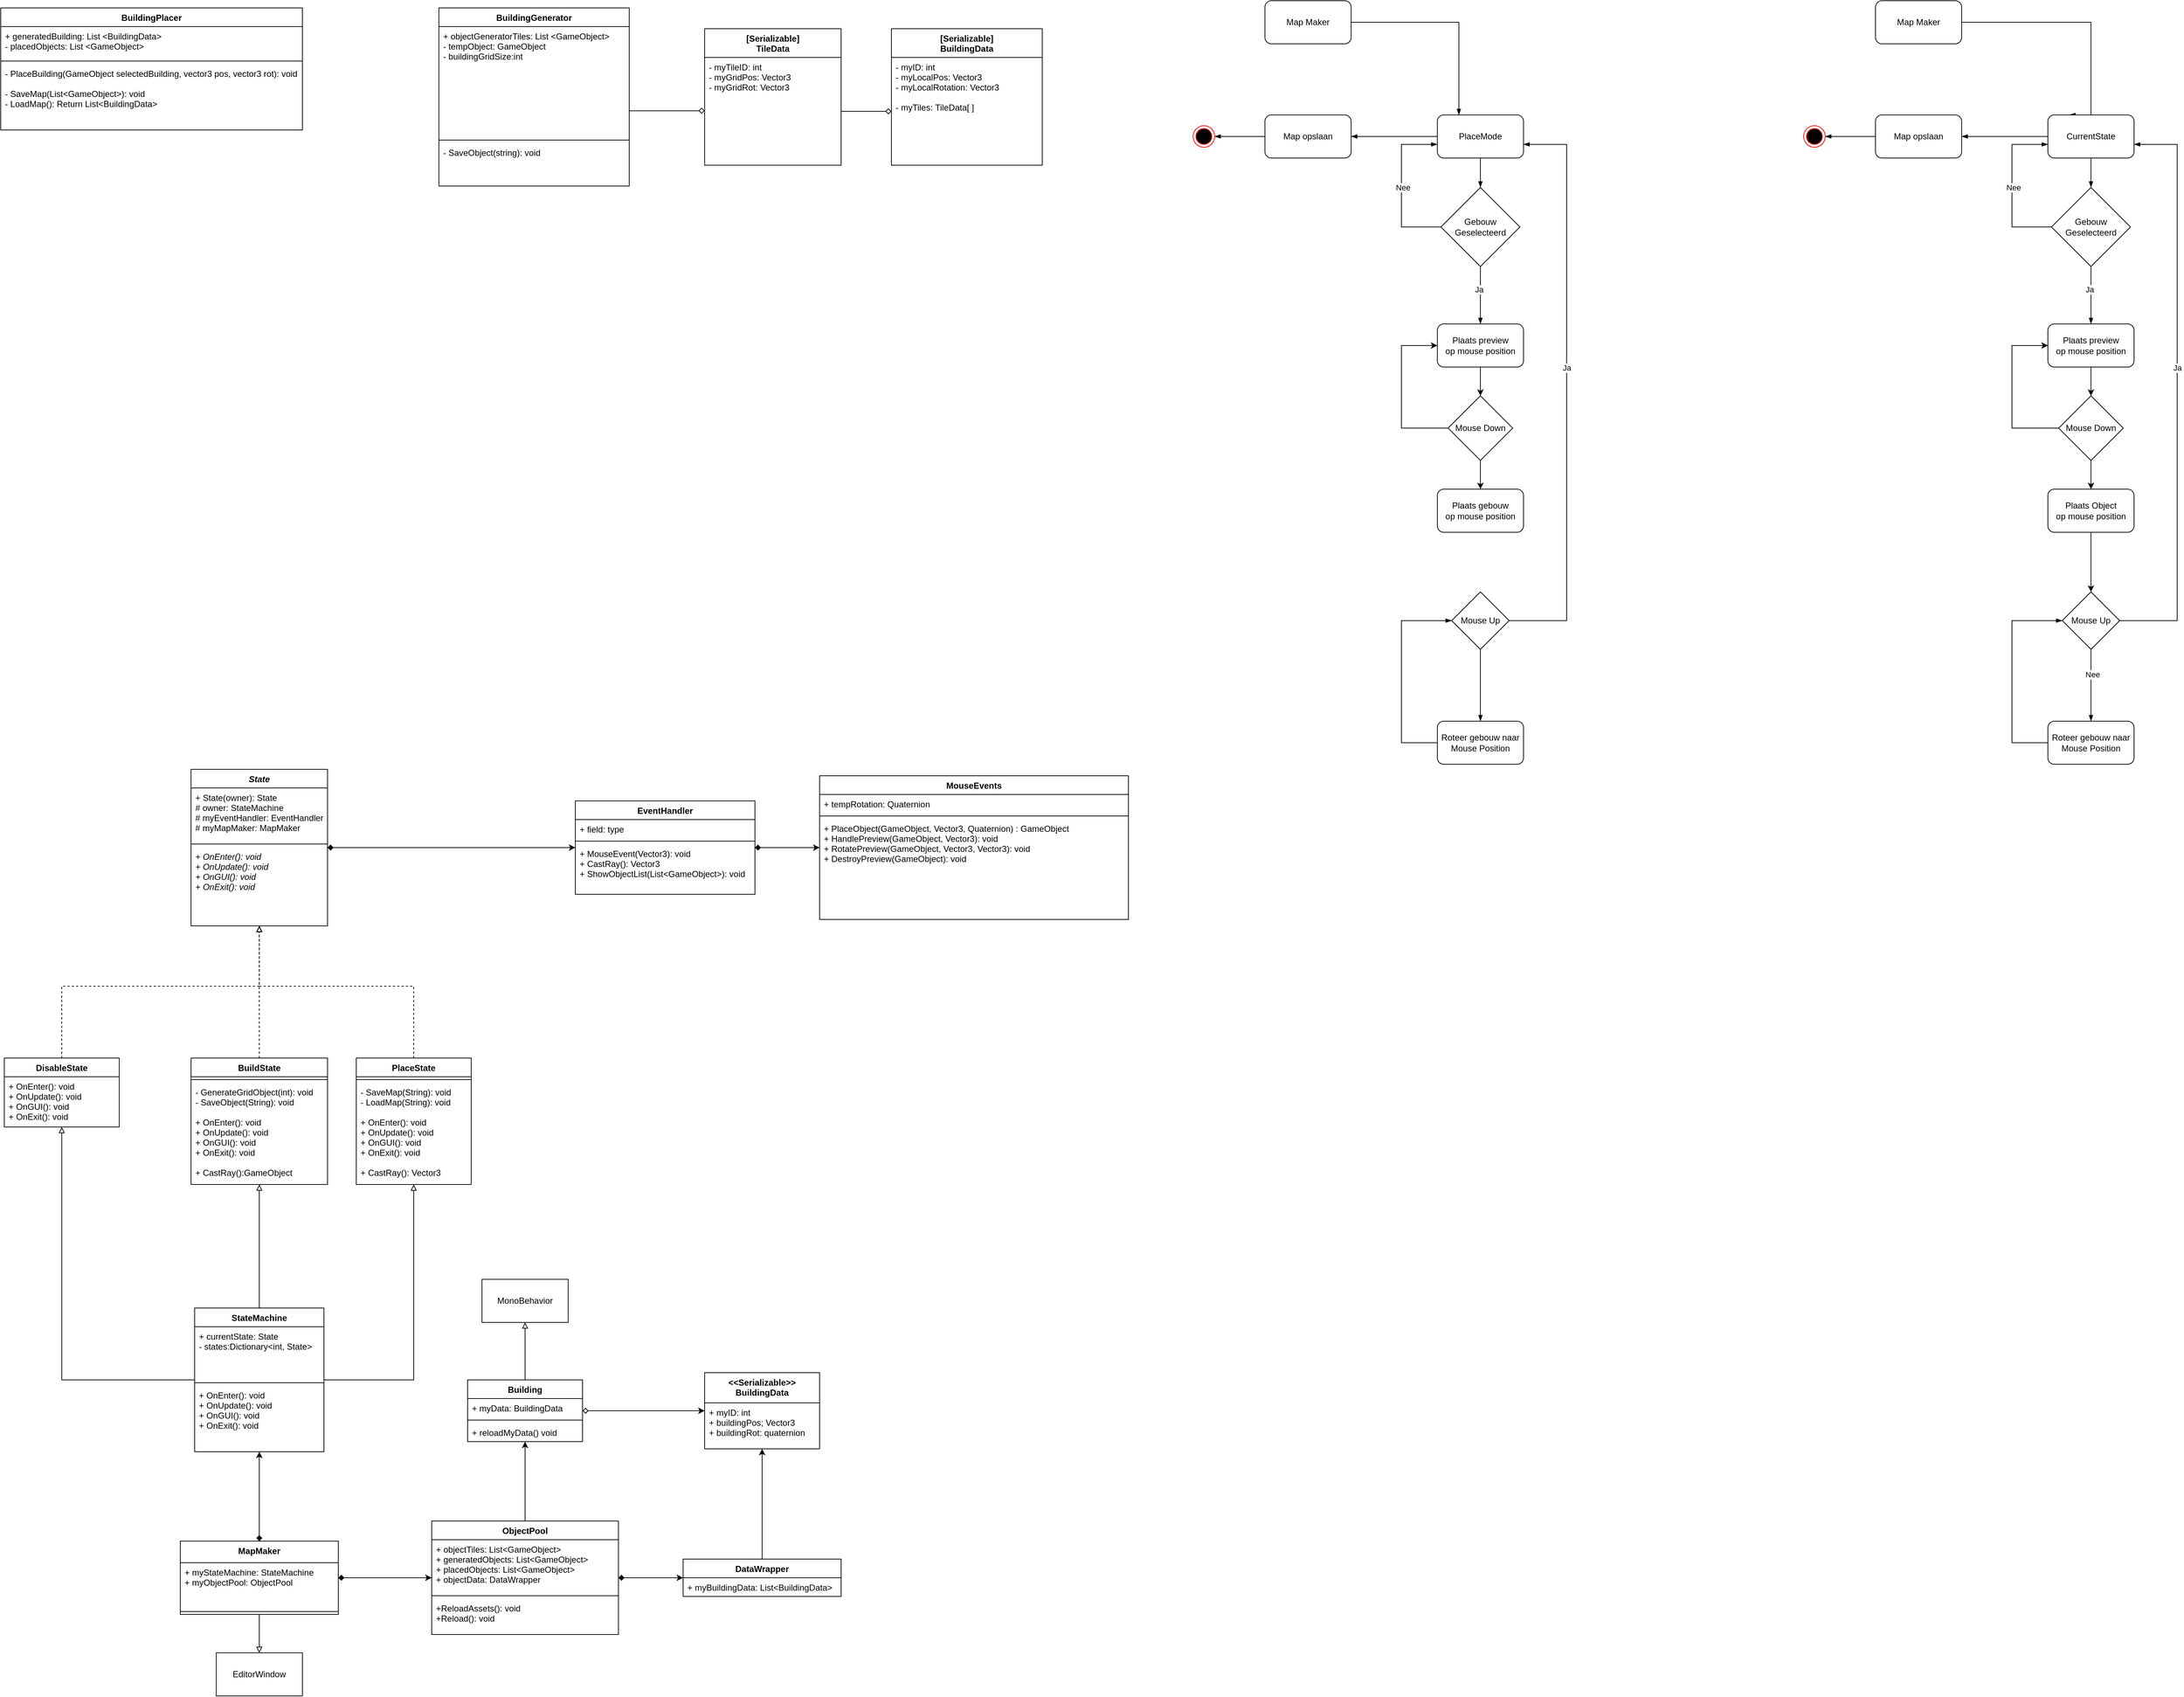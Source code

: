 <mxfile version="13.7.6" type="device"><diagram id="C5RBs43oDa-KdzZeNtuy" name="Page-1"><mxGraphModel dx="3716" dy="1123" grid="1" gridSize="10" guides="1" tooltips="1" connect="1" arrows="1" fold="1" page="1" pageScale="1" pageWidth="827" pageHeight="1169" math="0" shadow="0"><root><mxCell id="WIyWlLk6GJQsqaUBKTNV-0"/><mxCell id="WIyWlLk6GJQsqaUBKTNV-1" parent="WIyWlLk6GJQsqaUBKTNV-0"/><mxCell id="HH65eVQsqdhY8HwnUr6k-2" style="edgeStyle=orthogonalEdgeStyle;rounded=0;orthogonalLoop=1;jettySize=auto;html=1;endArrow=diamond;endFill=0;exitX=0.999;exitY=0.761;exitDx=0;exitDy=0;exitPerimeter=0;" parent="WIyWlLk6GJQsqaUBKTNV-1" source="IgAVM4vXfL1sO0VFCmK_-23" target="IgAVM4vXfL1sO0VFCmK_-1" edge="1"><mxGeometry relative="1" as="geometry"><Array as="points"><mxPoint x="-680" y="364"/><mxPoint x="-680" y="364"/></Array></mxGeometry></mxCell><mxCell id="HH65eVQsqdhY8HwnUr6k-53" style="edgeStyle=orthogonalEdgeStyle;rounded=0;orthogonalLoop=1;jettySize=auto;html=1;entryX=0.25;entryY=0;entryDx=0;entryDy=0;endArrow=blockThin;endFill=1;" parent="WIyWlLk6GJQsqaUBKTNV-1" source="HH65eVQsqdhY8HwnUr6k-3" target="HH65eVQsqdhY8HwnUr6k-4" edge="1"><mxGeometry relative="1" as="geometry"/></mxCell><mxCell id="HH65eVQsqdhY8HwnUr6k-3" value="Map Maker" style="rounded=1;whiteSpace=wrap;html=1;" parent="WIyWlLk6GJQsqaUBKTNV-1" vertex="1"><mxGeometry x="190" y="210" width="120" height="60" as="geometry"/></mxCell><mxCell id="HH65eVQsqdhY8HwnUr6k-16" style="edgeStyle=orthogonalEdgeStyle;rounded=0;orthogonalLoop=1;jettySize=auto;html=1;endArrow=blockThin;endFill=1;" parent="WIyWlLk6GJQsqaUBKTNV-1" source="HH65eVQsqdhY8HwnUr6k-4" target="HH65eVQsqdhY8HwnUr6k-5" edge="1"><mxGeometry relative="1" as="geometry"/></mxCell><mxCell id="HH65eVQsqdhY8HwnUr6k-27" style="edgeStyle=orthogonalEdgeStyle;rounded=0;orthogonalLoop=1;jettySize=auto;html=1;entryX=1;entryY=0.5;entryDx=0;entryDy=0;endArrow=blockThin;endFill=1;" parent="WIyWlLk6GJQsqaUBKTNV-1" source="HH65eVQsqdhY8HwnUr6k-4" target="HH65eVQsqdhY8HwnUr6k-11" edge="1"><mxGeometry relative="1" as="geometry"/></mxCell><mxCell id="HH65eVQsqdhY8HwnUr6k-4" value="PlaceMode&lt;br&gt;" style="rounded=1;whiteSpace=wrap;html=1;" parent="WIyWlLk6GJQsqaUBKTNV-1" vertex="1"><mxGeometry x="430" y="369" width="120" height="60" as="geometry"/></mxCell><mxCell id="HH65eVQsqdhY8HwnUr6k-12" style="edgeStyle=orthogonalEdgeStyle;rounded=0;orthogonalLoop=1;jettySize=auto;html=1;endArrow=blockThin;endFill=1;" parent="WIyWlLk6GJQsqaUBKTNV-1" source="HH65eVQsqdhY8HwnUr6k-5" target="HH65eVQsqdhY8HwnUr6k-4" edge="1"><mxGeometry relative="1" as="geometry"><Array as="points"><mxPoint x="380" y="525"/><mxPoint x="380" y="410"/></Array></mxGeometry></mxCell><mxCell id="HH65eVQsqdhY8HwnUr6k-13" value="Nee" style="edgeLabel;html=1;align=center;verticalAlign=middle;resizable=0;points=[];" parent="HH65eVQsqdhY8HwnUr6k-12" vertex="1" connectable="0"><mxGeometry x="-0.696" y="-1" relative="1" as="geometry"><mxPoint x="-20" y="-54" as="offset"/></mxGeometry></mxCell><mxCell id="HH65eVQsqdhY8HwnUr6k-14" style="edgeStyle=orthogonalEdgeStyle;rounded=0;orthogonalLoop=1;jettySize=auto;html=1;endArrow=blockThin;endFill=1;" parent="WIyWlLk6GJQsqaUBKTNV-1" source="HH65eVQsqdhY8HwnUr6k-5" target="HH65eVQsqdhY8HwnUr6k-6" edge="1"><mxGeometry relative="1" as="geometry"/></mxCell><mxCell id="HH65eVQsqdhY8HwnUr6k-15" value="Ja" style="edgeLabel;html=1;align=center;verticalAlign=middle;resizable=0;points=[];" parent="HH65eVQsqdhY8HwnUr6k-14" vertex="1" connectable="0"><mxGeometry x="-0.196" y="-2" relative="1" as="geometry"><mxPoint as="offset"/></mxGeometry></mxCell><mxCell id="HH65eVQsqdhY8HwnUr6k-5" value="Gebouw Geselecteerd" style="rhombus;whiteSpace=wrap;html=1;" parent="WIyWlLk6GJQsqaUBKTNV-1" vertex="1"><mxGeometry x="435" y="470" width="110" height="110" as="geometry"/></mxCell><mxCell id="2NxVNbhlV4K2pOtiTx14-7" style="edgeStyle=orthogonalEdgeStyle;rounded=0;orthogonalLoop=1;jettySize=auto;html=1;" parent="WIyWlLk6GJQsqaUBKTNV-1" source="HH65eVQsqdhY8HwnUr6k-6" target="2NxVNbhlV4K2pOtiTx14-6" edge="1"><mxGeometry relative="1" as="geometry"/></mxCell><mxCell id="HH65eVQsqdhY8HwnUr6k-6" value="Plaats preview&lt;br&gt;op mouse position" style="rounded=1;whiteSpace=wrap;html=1;" parent="WIyWlLk6GJQsqaUBKTNV-1" vertex="1"><mxGeometry x="430" y="660" width="120" height="60" as="geometry"/></mxCell><mxCell id="HH65eVQsqdhY8HwnUr6k-52" style="edgeStyle=orthogonalEdgeStyle;rounded=0;orthogonalLoop=1;jettySize=auto;html=1;endArrow=blockThin;endFill=1;" parent="WIyWlLk6GJQsqaUBKTNV-1" source="HH65eVQsqdhY8HwnUr6k-11" target="HH65eVQsqdhY8HwnUr6k-51" edge="1"><mxGeometry relative="1" as="geometry"/></mxCell><mxCell id="HH65eVQsqdhY8HwnUr6k-11" value="Map opslaan" style="rounded=1;whiteSpace=wrap;html=1;" parent="WIyWlLk6GJQsqaUBKTNV-1" vertex="1"><mxGeometry x="190" y="369" width="120" height="60" as="geometry"/></mxCell><mxCell id="HH65eVQsqdhY8HwnUr6k-21" style="edgeStyle=orthogonalEdgeStyle;rounded=0;orthogonalLoop=1;jettySize=auto;html=1;endArrow=blockThin;endFill=1;" parent="WIyWlLk6GJQsqaUBKTNV-1" source="HH65eVQsqdhY8HwnUr6k-17" target="HH65eVQsqdhY8HwnUr6k-20" edge="1"><mxGeometry relative="1" as="geometry"/></mxCell><mxCell id="HH65eVQsqdhY8HwnUr6k-24" style="edgeStyle=orthogonalEdgeStyle;rounded=0;orthogonalLoop=1;jettySize=auto;html=1;endArrow=blockThin;endFill=1;" parent="WIyWlLk6GJQsqaUBKTNV-1" source="HH65eVQsqdhY8HwnUr6k-17" target="HH65eVQsqdhY8HwnUr6k-4" edge="1"><mxGeometry relative="1" as="geometry"><mxPoint x="620" y="792" as="targetPoint"/><Array as="points"><mxPoint x="610" y="1073"/><mxPoint x="610" y="410"/></Array></mxGeometry></mxCell><mxCell id="HH65eVQsqdhY8HwnUr6k-26" value="Nee" style="edgeLabel;html=1;align=center;verticalAlign=middle;resizable=0;points=[];" parent="HH65eVQsqdhY8HwnUr6k-24" vertex="1" connectable="0"><mxGeometry x="-0.267" y="2" relative="1" as="geometry"><mxPoint x="-118" y="193" as="offset"/></mxGeometry></mxCell><mxCell id="HH65eVQsqdhY8HwnUr6k-48" value="Ja" style="edgeLabel;html=1;align=center;verticalAlign=middle;resizable=0;points=[];" parent="HH65eVQsqdhY8HwnUr6k-24" vertex="1" connectable="0"><mxGeometry x="0.111" y="-16" relative="1" as="geometry"><mxPoint x="-16" y="14" as="offset"/></mxGeometry></mxCell><mxCell id="HH65eVQsqdhY8HwnUr6k-17" value="Mouse Up" style="rhombus;whiteSpace=wrap;html=1;" parent="WIyWlLk6GJQsqaUBKTNV-1" vertex="1"><mxGeometry x="450" y="1033" width="80" height="80" as="geometry"/></mxCell><mxCell id="HH65eVQsqdhY8HwnUr6k-25" style="edgeStyle=orthogonalEdgeStyle;rounded=0;orthogonalLoop=1;jettySize=auto;html=1;entryX=0;entryY=0.5;entryDx=0;entryDy=0;endArrow=blockThin;endFill=1;" parent="WIyWlLk6GJQsqaUBKTNV-1" source="HH65eVQsqdhY8HwnUr6k-20" target="HH65eVQsqdhY8HwnUr6k-17" edge="1"><mxGeometry relative="1" as="geometry"><Array as="points"><mxPoint x="380" y="1243"/><mxPoint x="380" y="1073"/></Array></mxGeometry></mxCell><mxCell id="HH65eVQsqdhY8HwnUr6k-20" value="Roteer gebouw naar &lt;br&gt;Mouse Position" style="rounded=1;whiteSpace=wrap;html=1;" parent="WIyWlLk6GJQsqaUBKTNV-1" vertex="1"><mxGeometry x="430" y="1213" width="120" height="60" as="geometry"/></mxCell><mxCell id="HH65eVQsqdhY8HwnUr6k-51" value="" style="ellipse;html=1;shape=endState;fillColor=#000000;strokeColor=#ff0000;" parent="WIyWlLk6GJQsqaUBKTNV-1" vertex="1"><mxGeometry x="90" y="384" width="30" height="30" as="geometry"/></mxCell><mxCell id="soFC3CEI2WDSfZ9Vsv8Y-6" value="BuildingPlacer&#10;" style="swimlane;fontStyle=1;align=center;verticalAlign=top;childLayout=stackLayout;horizontal=1;startSize=26;horizontalStack=0;resizeParent=1;resizeParentMax=0;resizeLast=0;collapsible=1;marginBottom=0;" parent="WIyWlLk6GJQsqaUBKTNV-1" vertex="1"><mxGeometry x="-1570" y="220" width="420" height="170" as="geometry"/></mxCell><mxCell id="soFC3CEI2WDSfZ9Vsv8Y-7" value="+ generatedBuilding: List &lt;BuildingData&gt;&#10;- placedObjects: List &lt;GameObject&gt;" style="text;strokeColor=none;fillColor=none;align=left;verticalAlign=top;spacingLeft=4;spacingRight=4;overflow=hidden;rotatable=0;points=[[0,0.5],[1,0.5]];portConstraint=eastwest;" parent="soFC3CEI2WDSfZ9Vsv8Y-6" vertex="1"><mxGeometry y="26" width="420" height="44" as="geometry"/></mxCell><mxCell id="soFC3CEI2WDSfZ9Vsv8Y-8" value="" style="line;strokeWidth=1;fillColor=none;align=left;verticalAlign=middle;spacingTop=-1;spacingLeft=3;spacingRight=3;rotatable=0;labelPosition=right;points=[];portConstraint=eastwest;" parent="soFC3CEI2WDSfZ9Vsv8Y-6" vertex="1"><mxGeometry y="70" width="420" height="8" as="geometry"/></mxCell><mxCell id="soFC3CEI2WDSfZ9Vsv8Y-9" value="- PlaceBuilding(GameObject selectedBuilding, vector3 pos, vector3 rot): void&#10;&#10;- SaveMap(List&lt;GameObject&gt;): void&#10;- LoadMap(): Return List&lt;BuildingData&gt; &#10;&#10;" style="text;strokeColor=none;fillColor=none;align=left;verticalAlign=top;spacingLeft=4;spacingRight=4;overflow=hidden;rotatable=0;points=[[0,0.5],[1,0.5]];portConstraint=eastwest;" parent="soFC3CEI2WDSfZ9Vsv8Y-6" vertex="1"><mxGeometry y="78" width="420" height="92" as="geometry"/></mxCell><mxCell id="IgAVM4vXfL1sO0VFCmK_-22" value="BuildingGenerator" style="swimlane;fontStyle=1;align=center;verticalAlign=top;childLayout=stackLayout;horizontal=1;startSize=26;horizontalStack=0;resizeParent=1;resizeParentMax=0;resizeLast=0;collapsible=1;marginBottom=0;" parent="WIyWlLk6GJQsqaUBKTNV-1" vertex="1"><mxGeometry x="-960" y="220" width="265" height="248" as="geometry"/></mxCell><mxCell id="IgAVM4vXfL1sO0VFCmK_-23" value="+ objectGeneratorTiles: List &lt;GameObject&gt;&#10;- tempObject: GameObject&#10;- buildingGridSize:int&#10;" style="text;strokeColor=none;fillColor=none;align=left;verticalAlign=top;spacingLeft=4;spacingRight=4;overflow=hidden;rotatable=0;points=[[0,0.5],[1,0.5]];portConstraint=eastwest;" parent="IgAVM4vXfL1sO0VFCmK_-22" vertex="1"><mxGeometry y="26" width="265" height="154" as="geometry"/></mxCell><mxCell id="IgAVM4vXfL1sO0VFCmK_-24" value="" style="line;strokeWidth=1;fillColor=none;align=left;verticalAlign=middle;spacingTop=-1;spacingLeft=3;spacingRight=3;rotatable=0;labelPosition=right;points=[];portConstraint=eastwest;" parent="IgAVM4vXfL1sO0VFCmK_-22" vertex="1"><mxGeometry y="180" width="265" height="8" as="geometry"/></mxCell><mxCell id="IgAVM4vXfL1sO0VFCmK_-25" value="- SaveObject(string): void" style="text;strokeColor=none;fillColor=none;align=left;verticalAlign=top;spacingLeft=4;spacingRight=4;overflow=hidden;rotatable=0;points=[[0,0.5],[1,0.5]];portConstraint=eastwest;" parent="IgAVM4vXfL1sO0VFCmK_-22" vertex="1"><mxGeometry y="188" width="265" height="60" as="geometry"/></mxCell><mxCell id="lR8WAsf2IgUZu-vf9oTi-2" style="edgeStyle=orthogonalEdgeStyle;rounded=0;orthogonalLoop=1;jettySize=auto;html=1;entryX=0;entryY=0.5;entryDx=0;entryDy=0;endArrow=diamond;endFill=0;" parent="WIyWlLk6GJQsqaUBKTNV-1" source="IgAVM4vXfL1sO0VFCmK_-1" target="soFC3CEI2WDSfZ9Vsv8Y-3" edge="1"><mxGeometry relative="1" as="geometry"/></mxCell><mxCell id="soFC3CEI2WDSfZ9Vsv8Y-2" value="[Serializable]&#10;BuildingData&#10;" style="swimlane;fontStyle=1;align=center;verticalAlign=top;childLayout=stackLayout;horizontal=1;startSize=40;horizontalStack=0;resizeParent=1;resizeParentMax=0;resizeLast=0;collapsible=1;marginBottom=0;" parent="WIyWlLk6GJQsqaUBKTNV-1" vertex="1"><mxGeometry x="-330" y="249" width="210" height="190" as="geometry"><mxRectangle x="-505" y="260" width="110" height="30" as="alternateBounds"/></mxGeometry></mxCell><mxCell id="soFC3CEI2WDSfZ9Vsv8Y-3" value="- myID: int&#10;- myLocalPos: Vector3&#10;- myLocalRotation: Vector3&#10;&#10;- myTiles: TileData[ ]" style="text;strokeColor=none;fillColor=none;align=left;verticalAlign=top;spacingLeft=4;spacingRight=4;overflow=hidden;rotatable=0;points=[[0,0.5],[1,0.5]];portConstraint=eastwest;" parent="soFC3CEI2WDSfZ9Vsv8Y-2" vertex="1"><mxGeometry y="40" width="210" height="150" as="geometry"/></mxCell><mxCell id="IgAVM4vXfL1sO0VFCmK_-0" value="[Serializable]&#10;TileData" style="swimlane;fontStyle=1;align=center;verticalAlign=top;childLayout=stackLayout;horizontal=1;startSize=40;horizontalStack=0;resizeParent=1;resizeParentMax=0;resizeLast=0;collapsible=1;marginBottom=0;" parent="WIyWlLk6GJQsqaUBKTNV-1" vertex="1"><mxGeometry x="-590" y="249" width="190" height="190" as="geometry"/></mxCell><mxCell id="IgAVM4vXfL1sO0VFCmK_-1" value="- myTileID: int&#10;- myGridPos: Vector3&#10;- myGridRot: Vector3&#10;" style="text;strokeColor=none;fillColor=none;align=left;verticalAlign=top;spacingLeft=4;spacingRight=4;overflow=hidden;rotatable=0;points=[[0,0.5],[1,0.5]];portConstraint=eastwest;" parent="IgAVM4vXfL1sO0VFCmK_-0" vertex="1"><mxGeometry y="40" width="190" height="150" as="geometry"/></mxCell><mxCell id="2NxVNbhlV4K2pOtiTx14-5" value="&lt;span&gt;Plaats gebouw&lt;/span&gt;&lt;br&gt;&lt;span&gt;op mouse position&lt;/span&gt;" style="rounded=1;whiteSpace=wrap;html=1;" parent="WIyWlLk6GJQsqaUBKTNV-1" vertex="1"><mxGeometry x="430" y="890" width="120" height="60" as="geometry"/></mxCell><mxCell id="2NxVNbhlV4K2pOtiTx14-8" style="edgeStyle=orthogonalEdgeStyle;rounded=0;orthogonalLoop=1;jettySize=auto;html=1;" parent="WIyWlLk6GJQsqaUBKTNV-1" source="2NxVNbhlV4K2pOtiTx14-6" target="2NxVNbhlV4K2pOtiTx14-5" edge="1"><mxGeometry relative="1" as="geometry"/></mxCell><mxCell id="2NxVNbhlV4K2pOtiTx14-9" style="edgeStyle=orthogonalEdgeStyle;rounded=0;orthogonalLoop=1;jettySize=auto;html=1;entryX=0;entryY=0.5;entryDx=0;entryDy=0;" parent="WIyWlLk6GJQsqaUBKTNV-1" source="2NxVNbhlV4K2pOtiTx14-6" target="HH65eVQsqdhY8HwnUr6k-6" edge="1"><mxGeometry relative="1" as="geometry"><Array as="points"><mxPoint x="380" y="805"/><mxPoint x="380" y="690"/></Array></mxGeometry></mxCell><mxCell id="2NxVNbhlV4K2pOtiTx14-6" value="Mouse Down" style="rhombus;whiteSpace=wrap;html=1;" parent="WIyWlLk6GJQsqaUBKTNV-1" vertex="1"><mxGeometry x="445" y="760" width="90" height="90" as="geometry"/></mxCell><mxCell id="2NxVNbhlV4K2pOtiTx14-12" style="edgeStyle=orthogonalEdgeStyle;rounded=0;orthogonalLoop=1;jettySize=auto;html=1;entryX=0.25;entryY=0;entryDx=0;entryDy=0;endArrow=blockThin;endFill=1;" parent="WIyWlLk6GJQsqaUBKTNV-1" source="2NxVNbhlV4K2pOtiTx14-13" target="2NxVNbhlV4K2pOtiTx14-16" edge="1"><mxGeometry relative="1" as="geometry"><Array as="points"><mxPoint x="1340" y="240"/><mxPoint x="1340" y="369"/></Array></mxGeometry></mxCell><mxCell id="2NxVNbhlV4K2pOtiTx14-13" value="Map Maker" style="rounded=1;whiteSpace=wrap;html=1;" parent="WIyWlLk6GJQsqaUBKTNV-1" vertex="1"><mxGeometry x="1040" y="210" width="120" height="60" as="geometry"/></mxCell><mxCell id="2NxVNbhlV4K2pOtiTx14-14" style="edgeStyle=orthogonalEdgeStyle;rounded=0;orthogonalLoop=1;jettySize=auto;html=1;endArrow=blockThin;endFill=1;" parent="WIyWlLk6GJQsqaUBKTNV-1" source="2NxVNbhlV4K2pOtiTx14-16" target="2NxVNbhlV4K2pOtiTx14-21" edge="1"><mxGeometry relative="1" as="geometry"/></mxCell><mxCell id="2NxVNbhlV4K2pOtiTx14-15" style="edgeStyle=orthogonalEdgeStyle;rounded=0;orthogonalLoop=1;jettySize=auto;html=1;entryX=1;entryY=0.5;entryDx=0;entryDy=0;endArrow=blockThin;endFill=1;" parent="WIyWlLk6GJQsqaUBKTNV-1" source="2NxVNbhlV4K2pOtiTx14-16" target="2NxVNbhlV4K2pOtiTx14-25" edge="1"><mxGeometry relative="1" as="geometry"/></mxCell><mxCell id="2NxVNbhlV4K2pOtiTx14-16" value="CurrentState" style="rounded=1;whiteSpace=wrap;html=1;" parent="WIyWlLk6GJQsqaUBKTNV-1" vertex="1"><mxGeometry x="1280" y="369" width="120" height="60" as="geometry"/></mxCell><mxCell id="2NxVNbhlV4K2pOtiTx14-17" style="edgeStyle=orthogonalEdgeStyle;rounded=0;orthogonalLoop=1;jettySize=auto;html=1;endArrow=blockThin;endFill=1;" parent="WIyWlLk6GJQsqaUBKTNV-1" source="2NxVNbhlV4K2pOtiTx14-21" target="2NxVNbhlV4K2pOtiTx14-16" edge="1"><mxGeometry relative="1" as="geometry"><Array as="points"><mxPoint x="1230" y="525"/><mxPoint x="1230" y="410"/></Array></mxGeometry></mxCell><mxCell id="2NxVNbhlV4K2pOtiTx14-18" value="Nee" style="edgeLabel;html=1;align=center;verticalAlign=middle;resizable=0;points=[];" parent="2NxVNbhlV4K2pOtiTx14-17" vertex="1" connectable="0"><mxGeometry x="-0.696" y="-1" relative="1" as="geometry"><mxPoint x="-20" y="-54" as="offset"/></mxGeometry></mxCell><mxCell id="2NxVNbhlV4K2pOtiTx14-19" style="edgeStyle=orthogonalEdgeStyle;rounded=0;orthogonalLoop=1;jettySize=auto;html=1;endArrow=blockThin;endFill=1;" parent="WIyWlLk6GJQsqaUBKTNV-1" source="2NxVNbhlV4K2pOtiTx14-21" target="2NxVNbhlV4K2pOtiTx14-23" edge="1"><mxGeometry relative="1" as="geometry"/></mxCell><mxCell id="2NxVNbhlV4K2pOtiTx14-20" value="Ja" style="edgeLabel;html=1;align=center;verticalAlign=middle;resizable=0;points=[];" parent="2NxVNbhlV4K2pOtiTx14-19" vertex="1" connectable="0"><mxGeometry x="-0.196" y="-2" relative="1" as="geometry"><mxPoint as="offset"/></mxGeometry></mxCell><mxCell id="2NxVNbhlV4K2pOtiTx14-21" value="Gebouw Geselecteerd" style="rhombus;whiteSpace=wrap;html=1;" parent="WIyWlLk6GJQsqaUBKTNV-1" vertex="1"><mxGeometry x="1285" y="470" width="110" height="110" as="geometry"/></mxCell><mxCell id="2NxVNbhlV4K2pOtiTx14-22" style="edgeStyle=orthogonalEdgeStyle;rounded=0;orthogonalLoop=1;jettySize=auto;html=1;" parent="WIyWlLk6GJQsqaUBKTNV-1" source="2NxVNbhlV4K2pOtiTx14-23" target="2NxVNbhlV4K2pOtiTx14-37" edge="1"><mxGeometry relative="1" as="geometry"/></mxCell><mxCell id="2NxVNbhlV4K2pOtiTx14-23" value="Plaats preview&lt;br&gt;op mouse position" style="rounded=1;whiteSpace=wrap;html=1;" parent="WIyWlLk6GJQsqaUBKTNV-1" vertex="1"><mxGeometry x="1280" y="660" width="120" height="60" as="geometry"/></mxCell><mxCell id="2NxVNbhlV4K2pOtiTx14-24" style="edgeStyle=orthogonalEdgeStyle;rounded=0;orthogonalLoop=1;jettySize=auto;html=1;endArrow=blockThin;endFill=1;" parent="WIyWlLk6GJQsqaUBKTNV-1" source="2NxVNbhlV4K2pOtiTx14-25" target="2NxVNbhlV4K2pOtiTx14-33" edge="1"><mxGeometry relative="1" as="geometry"/></mxCell><mxCell id="2NxVNbhlV4K2pOtiTx14-25" value="Map opslaan" style="rounded=1;whiteSpace=wrap;html=1;" parent="WIyWlLk6GJQsqaUBKTNV-1" vertex="1"><mxGeometry x="1040" y="369" width="120" height="60" as="geometry"/></mxCell><mxCell id="2NxVNbhlV4K2pOtiTx14-26" style="edgeStyle=orthogonalEdgeStyle;rounded=0;orthogonalLoop=1;jettySize=auto;html=1;endArrow=blockThin;endFill=1;" parent="WIyWlLk6GJQsqaUBKTNV-1" source="2NxVNbhlV4K2pOtiTx14-30" target="2NxVNbhlV4K2pOtiTx14-32" edge="1"><mxGeometry relative="1" as="geometry"/></mxCell><mxCell id="2NxVNbhlV4K2pOtiTx14-39" value="Nee" style="edgeLabel;html=1;align=center;verticalAlign=middle;resizable=0;points=[];" parent="2NxVNbhlV4K2pOtiTx14-26" vertex="1" connectable="0"><mxGeometry x="-0.3" y="2" relative="1" as="geometry"><mxPoint as="offset"/></mxGeometry></mxCell><mxCell id="2NxVNbhlV4K2pOtiTx14-27" style="edgeStyle=orthogonalEdgeStyle;rounded=0;orthogonalLoop=1;jettySize=auto;html=1;endArrow=blockThin;endFill=1;" parent="WIyWlLk6GJQsqaUBKTNV-1" source="2NxVNbhlV4K2pOtiTx14-30" target="2NxVNbhlV4K2pOtiTx14-16" edge="1"><mxGeometry relative="1" as="geometry"><mxPoint x="1470" y="792" as="targetPoint"/><Array as="points"><mxPoint x="1460" y="1073"/><mxPoint x="1460" y="410"/></Array></mxGeometry></mxCell><mxCell id="2NxVNbhlV4K2pOtiTx14-28" value="Nee" style="edgeLabel;html=1;align=center;verticalAlign=middle;resizable=0;points=[];" parent="2NxVNbhlV4K2pOtiTx14-27" vertex="1" connectable="0"><mxGeometry x="-0.267" y="2" relative="1" as="geometry"><mxPoint x="-118" y="193" as="offset"/></mxGeometry></mxCell><mxCell id="2NxVNbhlV4K2pOtiTx14-29" value="Ja" style="edgeLabel;html=1;align=center;verticalAlign=middle;resizable=0;points=[];" parent="2NxVNbhlV4K2pOtiTx14-27" vertex="1" connectable="0"><mxGeometry x="0.111" y="-16" relative="1" as="geometry"><mxPoint x="-16" y="14" as="offset"/></mxGeometry></mxCell><mxCell id="2NxVNbhlV4K2pOtiTx14-30" value="Mouse Up" style="rhombus;whiteSpace=wrap;html=1;" parent="WIyWlLk6GJQsqaUBKTNV-1" vertex="1"><mxGeometry x="1300" y="1033" width="80" height="80" as="geometry"/></mxCell><mxCell id="2NxVNbhlV4K2pOtiTx14-31" style="edgeStyle=orthogonalEdgeStyle;rounded=0;orthogonalLoop=1;jettySize=auto;html=1;entryX=0;entryY=0.5;entryDx=0;entryDy=0;endArrow=blockThin;endFill=1;" parent="WIyWlLk6GJQsqaUBKTNV-1" source="2NxVNbhlV4K2pOtiTx14-32" target="2NxVNbhlV4K2pOtiTx14-30" edge="1"><mxGeometry relative="1" as="geometry"><Array as="points"><mxPoint x="1230" y="1243"/><mxPoint x="1230" y="1073"/></Array></mxGeometry></mxCell><mxCell id="2NxVNbhlV4K2pOtiTx14-32" value="Roteer gebouw naar &lt;br&gt;Mouse Position" style="rounded=1;whiteSpace=wrap;html=1;" parent="WIyWlLk6GJQsqaUBKTNV-1" vertex="1"><mxGeometry x="1280" y="1213" width="120" height="60" as="geometry"/></mxCell><mxCell id="2NxVNbhlV4K2pOtiTx14-33" value="" style="ellipse;html=1;shape=endState;fillColor=#000000;strokeColor=#ff0000;" parent="WIyWlLk6GJQsqaUBKTNV-1" vertex="1"><mxGeometry x="940" y="384" width="30" height="30" as="geometry"/></mxCell><mxCell id="2NxVNbhlV4K2pOtiTx14-38" style="edgeStyle=orthogonalEdgeStyle;rounded=0;orthogonalLoop=1;jettySize=auto;html=1;" parent="WIyWlLk6GJQsqaUBKTNV-1" source="2NxVNbhlV4K2pOtiTx14-34" target="2NxVNbhlV4K2pOtiTx14-30" edge="1"><mxGeometry relative="1" as="geometry"/></mxCell><mxCell id="2NxVNbhlV4K2pOtiTx14-34" value="&lt;span&gt;Plaats Object&lt;/span&gt;&lt;br&gt;&lt;span&gt;op mouse position&lt;/span&gt;" style="rounded=1;whiteSpace=wrap;html=1;" parent="WIyWlLk6GJQsqaUBKTNV-1" vertex="1"><mxGeometry x="1280" y="890" width="120" height="60" as="geometry"/></mxCell><mxCell id="2NxVNbhlV4K2pOtiTx14-35" style="edgeStyle=orthogonalEdgeStyle;rounded=0;orthogonalLoop=1;jettySize=auto;html=1;" parent="WIyWlLk6GJQsqaUBKTNV-1" source="2NxVNbhlV4K2pOtiTx14-37" target="2NxVNbhlV4K2pOtiTx14-34" edge="1"><mxGeometry relative="1" as="geometry"/></mxCell><mxCell id="2NxVNbhlV4K2pOtiTx14-36" style="edgeStyle=orthogonalEdgeStyle;rounded=0;orthogonalLoop=1;jettySize=auto;html=1;entryX=0;entryY=0.5;entryDx=0;entryDy=0;" parent="WIyWlLk6GJQsqaUBKTNV-1" source="2NxVNbhlV4K2pOtiTx14-37" target="2NxVNbhlV4K2pOtiTx14-23" edge="1"><mxGeometry relative="1" as="geometry"><Array as="points"><mxPoint x="1230" y="805"/><mxPoint x="1230" y="690"/></Array></mxGeometry></mxCell><mxCell id="2NxVNbhlV4K2pOtiTx14-37" value="Mouse Down" style="rhombus;whiteSpace=wrap;html=1;" parent="WIyWlLk6GJQsqaUBKTNV-1" vertex="1"><mxGeometry x="1295" y="760" width="90" height="90" as="geometry"/></mxCell><mxCell id="xmvaRlzk6P79iX_MCHhi-1" style="edgeStyle=orthogonalEdgeStyle;rounded=0;orthogonalLoop=1;jettySize=auto;html=1;endArrow=block;endFill=0;" parent="WIyWlLk6GJQsqaUBKTNV-1" source="HI-o-fV5O4ijGxOZc2qG-0" target="xmvaRlzk6P79iX_MCHhi-0" edge="1"><mxGeometry relative="1" as="geometry"/></mxCell><mxCell id="xmvaRlzk6P79iX_MCHhi-28" style="edgeStyle=orthogonalEdgeStyle;rounded=0;orthogonalLoop=1;jettySize=auto;html=1;startArrow=diamond;startFill=1;endArrow=classic;endFill=1;" parent="WIyWlLk6GJQsqaUBKTNV-1" source="HI-o-fV5O4ijGxOZc2qG-12" target="lR8WAsf2IgUZu-vf9oTi-15" edge="1"><mxGeometry relative="1" as="geometry"/></mxCell><mxCell id="HI-o-fV5O4ijGxOZc2qG-12" value="State" style="swimlane;fontStyle=3;align=center;verticalAlign=top;childLayout=stackLayout;horizontal=1;startSize=26;horizontalStack=0;resizeParent=1;resizeParentMax=0;resizeLast=0;collapsible=1;marginBottom=0;" parent="WIyWlLk6GJQsqaUBKTNV-1" vertex="1"><mxGeometry x="-1305" y="1280" width="190" height="218" as="geometry"/></mxCell><mxCell id="HI-o-fV5O4ijGxOZc2qG-13" value="+ State(owner): State&#10;# owner: StateMachine&#10;# myEventHandler: EventHandler&#10;# myMapMaker: MapMaker&#10;" style="text;strokeColor=none;fillColor=none;align=left;verticalAlign=top;spacingLeft=4;spacingRight=4;overflow=hidden;rotatable=0;points=[[0,0.5],[1,0.5]];portConstraint=eastwest;" parent="HI-o-fV5O4ijGxOZc2qG-12" vertex="1"><mxGeometry y="26" width="190" height="74" as="geometry"/></mxCell><mxCell id="HI-o-fV5O4ijGxOZc2qG-14" value="" style="line;strokeWidth=1;fillColor=none;align=left;verticalAlign=middle;spacingTop=-1;spacingLeft=3;spacingRight=3;rotatable=0;labelPosition=right;points=[];portConstraint=eastwest;" parent="HI-o-fV5O4ijGxOZc2qG-12" vertex="1"><mxGeometry y="100" width="190" height="8" as="geometry"/></mxCell><mxCell id="HI-o-fV5O4ijGxOZc2qG-15" value="+ OnEnter(): void&#10;+ OnUpdate(): void&#10;+ OnGUI(): void&#10;+ OnExit(): void" style="text;strokeColor=none;fillColor=none;align=left;verticalAlign=top;spacingLeft=4;spacingRight=4;overflow=hidden;rotatable=0;points=[[0,0.5],[1,0.5]];portConstraint=eastwest;fontStyle=2" parent="HI-o-fV5O4ijGxOZc2qG-12" vertex="1"><mxGeometry y="108" width="190" height="110" as="geometry"/></mxCell><mxCell id="xmvaRlzk6P79iX_MCHhi-27" style="edgeStyle=orthogonalEdgeStyle;rounded=0;orthogonalLoop=1;jettySize=auto;html=1;startArrow=diamond;startFill=1;endArrow=classic;endFill=1;" parent="WIyWlLk6GJQsqaUBKTNV-1" source="lR8WAsf2IgUZu-vf9oTi-15" target="HI-o-fV5O4ijGxOZc2qG-4" edge="1"><mxGeometry relative="1" as="geometry"/></mxCell><mxCell id="lR8WAsf2IgUZu-vf9oTi-15" value="EventHandler" style="swimlane;fontStyle=1;align=center;verticalAlign=top;childLayout=stackLayout;horizontal=1;startSize=26;horizontalStack=0;resizeParent=1;resizeParentMax=0;resizeLast=0;collapsible=1;marginBottom=0;" parent="WIyWlLk6GJQsqaUBKTNV-1" vertex="1"><mxGeometry x="-770" y="1324" width="250" height="130" as="geometry"/></mxCell><mxCell id="lR8WAsf2IgUZu-vf9oTi-16" value="+ field: type" style="text;strokeColor=none;fillColor=none;align=left;verticalAlign=top;spacingLeft=4;spacingRight=4;overflow=hidden;rotatable=0;points=[[0,0.5],[1,0.5]];portConstraint=eastwest;" parent="lR8WAsf2IgUZu-vf9oTi-15" vertex="1"><mxGeometry y="26" width="250" height="26" as="geometry"/></mxCell><mxCell id="lR8WAsf2IgUZu-vf9oTi-17" value="" style="line;strokeWidth=1;fillColor=none;align=left;verticalAlign=middle;spacingTop=-1;spacingLeft=3;spacingRight=3;rotatable=0;labelPosition=right;points=[];portConstraint=eastwest;" parent="lR8WAsf2IgUZu-vf9oTi-15" vertex="1"><mxGeometry y="52" width="250" height="8" as="geometry"/></mxCell><mxCell id="lR8WAsf2IgUZu-vf9oTi-18" value="+ MouseEvent(Vector3): void&#10;+ CastRay(): Vector3&#10;+ ShowObjectList(List&lt;GameObject&gt;): void" style="text;strokeColor=none;fillColor=none;align=left;verticalAlign=top;spacingLeft=4;spacingRight=4;overflow=hidden;rotatable=0;points=[[0,0.5],[1,0.5]];portConstraint=eastwest;" parent="lR8WAsf2IgUZu-vf9oTi-15" vertex="1"><mxGeometry y="60" width="250" height="70" as="geometry"/></mxCell><mxCell id="HI-o-fV5O4ijGxOZc2qG-4" value="MouseEvents" style="swimlane;fontStyle=1;align=center;verticalAlign=top;childLayout=stackLayout;horizontal=1;startSize=26;horizontalStack=0;resizeParent=1;resizeParentMax=0;resizeLast=0;collapsible=1;marginBottom=0;" parent="WIyWlLk6GJQsqaUBKTNV-1" vertex="1"><mxGeometry x="-430" y="1289" width="430" height="200" as="geometry"/></mxCell><mxCell id="HI-o-fV5O4ijGxOZc2qG-5" value="+ tempRotation: Quaternion" style="text;strokeColor=none;fillColor=none;align=left;verticalAlign=top;spacingLeft=4;spacingRight=4;overflow=hidden;rotatable=0;points=[[0,0.5],[1,0.5]];portConstraint=eastwest;" parent="HI-o-fV5O4ijGxOZc2qG-4" vertex="1"><mxGeometry y="26" width="430" height="26" as="geometry"/></mxCell><mxCell id="HI-o-fV5O4ijGxOZc2qG-6" value="" style="line;strokeWidth=1;fillColor=none;align=left;verticalAlign=middle;spacingTop=-1;spacingLeft=3;spacingRight=3;rotatable=0;labelPosition=right;points=[];portConstraint=eastwest;" parent="HI-o-fV5O4ijGxOZc2qG-4" vertex="1"><mxGeometry y="52" width="430" height="8" as="geometry"/></mxCell><mxCell id="HI-o-fV5O4ijGxOZc2qG-7" value="+ PlaceObject(GameObject, Vector3, Quaternion) : GameObject&#10;+ HandlePreview(GameObject, Vector3): void&#10;+ RotatePreview(GameObject, Vector3, Vector3): void&#10;+ DestroyPreview(GameObject): void&#10;" style="text;strokeColor=none;fillColor=none;align=left;verticalAlign=top;spacingLeft=4;spacingRight=4;overflow=hidden;rotatable=0;points=[[0,0.5],[1,0.5]];portConstraint=eastwest;" parent="HI-o-fV5O4ijGxOZc2qG-4" vertex="1"><mxGeometry y="60" width="430" height="140" as="geometry"/></mxCell><mxCell id="xmvaRlzk6P79iX_MCHhi-0" value="EditorWindow" style="rounded=0;whiteSpace=wrap;html=1;" parent="WIyWlLk6GJQsqaUBKTNV-1" vertex="1"><mxGeometry x="-1270" y="2510" width="120" height="60" as="geometry"/></mxCell><mxCell id="xmvaRlzk6P79iX_MCHhi-2" style="edgeStyle=orthogonalEdgeStyle;rounded=0;orthogonalLoop=1;jettySize=auto;html=1;endArrow=block;endFill=0;dashed=1;" parent="WIyWlLk6GJQsqaUBKTNV-1" source="HI-o-fV5O4ijGxOZc2qG-24" target="HI-o-fV5O4ijGxOZc2qG-12" edge="1"><mxGeometry relative="1" as="geometry"><Array as="points"><mxPoint x="-1485" y="1582"/><mxPoint x="-1210" y="1582"/></Array></mxGeometry></mxCell><mxCell id="xmvaRlzk6P79iX_MCHhi-3" style="edgeStyle=orthogonalEdgeStyle;rounded=0;orthogonalLoop=1;jettySize=auto;html=1;endArrow=block;endFill=0;dashed=1;" parent="WIyWlLk6GJQsqaUBKTNV-1" source="HI-o-fV5O4ijGxOZc2qG-20" target="HI-o-fV5O4ijGxOZc2qG-15" edge="1"><mxGeometry relative="1" as="geometry"><Array as="points"><mxPoint x="-1210" y="1612"/><mxPoint x="-1210" y="1612"/></Array></mxGeometry></mxCell><mxCell id="xmvaRlzk6P79iX_MCHhi-4" style="edgeStyle=orthogonalEdgeStyle;rounded=0;orthogonalLoop=1;jettySize=auto;html=1;endArrow=block;endFill=0;dashed=1;" parent="WIyWlLk6GJQsqaUBKTNV-1" source="HI-o-fV5O4ijGxOZc2qG-16" target="HI-o-fV5O4ijGxOZc2qG-15" edge="1"><mxGeometry relative="1" as="geometry"><Array as="points"><mxPoint x="-995" y="1582"/><mxPoint x="-1210" y="1582"/></Array></mxGeometry></mxCell><mxCell id="HI-o-fV5O4ijGxOZc2qG-24" value="DisableState" style="swimlane;fontStyle=1;align=center;verticalAlign=top;childLayout=stackLayout;horizontal=1;startSize=26;horizontalStack=0;resizeParent=1;resizeParentMax=0;resizeLast=0;collapsible=1;marginBottom=0;" parent="WIyWlLk6GJQsqaUBKTNV-1" vertex="1"><mxGeometry x="-1565" y="1682" width="160" height="96" as="geometry"/></mxCell><mxCell id="HI-o-fV5O4ijGxOZc2qG-27" value="+ OnEnter(): void&#10;+ OnUpdate(): void&#10;+ OnGUI(): void&#10;+ OnExit(): void" style="text;strokeColor=none;fillColor=none;align=left;verticalAlign=top;spacingLeft=4;spacingRight=4;overflow=hidden;rotatable=0;points=[[0,0.5],[1,0.5]];portConstraint=eastwest;" parent="HI-o-fV5O4ijGxOZc2qG-24" vertex="1"><mxGeometry y="26" width="160" height="70" as="geometry"/></mxCell><mxCell id="HI-o-fV5O4ijGxOZc2qG-16" value="PlaceState" style="swimlane;fontStyle=1;align=center;verticalAlign=top;childLayout=stackLayout;horizontal=1;startSize=26;horizontalStack=0;resizeParent=1;resizeParentMax=0;resizeLast=0;collapsible=1;marginBottom=0;" parent="WIyWlLk6GJQsqaUBKTNV-1" vertex="1"><mxGeometry x="-1075" y="1682" width="160" height="176" as="geometry"/></mxCell><mxCell id="HI-o-fV5O4ijGxOZc2qG-18" value="" style="line;strokeWidth=1;fillColor=none;align=left;verticalAlign=middle;spacingTop=-1;spacingLeft=3;spacingRight=3;rotatable=0;labelPosition=right;points=[];portConstraint=eastwest;" parent="HI-o-fV5O4ijGxOZc2qG-16" vertex="1"><mxGeometry y="26" width="160" height="8" as="geometry"/></mxCell><mxCell id="HI-o-fV5O4ijGxOZc2qG-19" value="- SaveMap(String): void&#10;- LoadMap(String): void&#10;&#10;+ OnEnter(): void&#10;+ OnUpdate(): void&#10;+ OnGUI(): void&#10;+ OnExit(): void&#10;&#10;+ CastRay(): Vector3" style="text;strokeColor=none;fillColor=none;align=left;verticalAlign=top;spacingLeft=4;spacingRight=4;overflow=hidden;rotatable=0;points=[[0,0.5],[1,0.5]];portConstraint=eastwest;" parent="HI-o-fV5O4ijGxOZc2qG-16" vertex="1"><mxGeometry y="34" width="160" height="142" as="geometry"/></mxCell><mxCell id="HI-o-fV5O4ijGxOZc2qG-20" value="BuildState" style="swimlane;fontStyle=1;align=center;verticalAlign=top;childLayout=stackLayout;horizontal=1;startSize=26;horizontalStack=0;resizeParent=1;resizeParentMax=0;resizeLast=0;collapsible=1;marginBottom=0;" parent="WIyWlLk6GJQsqaUBKTNV-1" vertex="1"><mxGeometry x="-1305" y="1682" width="190" height="176" as="geometry"/></mxCell><mxCell id="HI-o-fV5O4ijGxOZc2qG-22" value="" style="line;strokeWidth=1;fillColor=none;align=left;verticalAlign=middle;spacingTop=-1;spacingLeft=3;spacingRight=3;rotatable=0;labelPosition=right;points=[];portConstraint=eastwest;" parent="HI-o-fV5O4ijGxOZc2qG-20" vertex="1"><mxGeometry y="26" width="190" height="8" as="geometry"/></mxCell><mxCell id="HI-o-fV5O4ijGxOZc2qG-23" value="- GenerateGridObject(int): void&#10;- SaveObject(String): void&#10;&#10;+ OnEnter(): void&#10;+ OnUpdate(): void&#10;+ OnGUI(): void&#10;+ OnExit(): void&#10;&#10;+ CastRay():GameObject&#10;" style="text;strokeColor=none;fillColor=none;align=left;verticalAlign=top;spacingLeft=4;spacingRight=4;overflow=hidden;rotatable=0;points=[[0,0.5],[1,0.5]];portConstraint=eastwest;" parent="HI-o-fV5O4ijGxOZc2qG-20" vertex="1"><mxGeometry y="34" width="190" height="142" as="geometry"/></mxCell><mxCell id="xmvaRlzk6P79iX_MCHhi-6" value="MonoBehavior" style="rounded=0;whiteSpace=wrap;html=1;" parent="WIyWlLk6GJQsqaUBKTNV-1" vertex="1"><mxGeometry x="-900" y="1990" width="120" height="60" as="geometry"/></mxCell><mxCell id="xmvaRlzk6P79iX_MCHhi-23" style="edgeStyle=orthogonalEdgeStyle;rounded=0;orthogonalLoop=1;jettySize=auto;html=1;startArrow=none;startFill=0;endArrow=block;endFill=0;" parent="WIyWlLk6GJQsqaUBKTNV-1" source="HI-o-fV5O4ijGxOZc2qG-8" target="HI-o-fV5O4ijGxOZc2qG-20" edge="1"><mxGeometry relative="1" as="geometry"/></mxCell><mxCell id="xmvaRlzk6P79iX_MCHhi-24" style="edgeStyle=orthogonalEdgeStyle;rounded=0;orthogonalLoop=1;jettySize=auto;html=1;startArrow=none;startFill=0;endArrow=block;endFill=0;" parent="WIyWlLk6GJQsqaUBKTNV-1" source="HI-o-fV5O4ijGxOZc2qG-8" target="HI-o-fV5O4ijGxOZc2qG-16" edge="1"><mxGeometry relative="1" as="geometry"/></mxCell><mxCell id="xmvaRlzk6P79iX_MCHhi-26" style="edgeStyle=orthogonalEdgeStyle;rounded=0;orthogonalLoop=1;jettySize=auto;html=1;startArrow=none;startFill=0;endArrow=block;endFill=0;" parent="WIyWlLk6GJQsqaUBKTNV-1" source="HI-o-fV5O4ijGxOZc2qG-8" target="HI-o-fV5O4ijGxOZc2qG-24" edge="1"><mxGeometry relative="1" as="geometry"/></mxCell><mxCell id="HI-o-fV5O4ijGxOZc2qG-8" value="StateMachine" style="swimlane;fontStyle=1;align=center;verticalAlign=top;childLayout=stackLayout;horizontal=1;startSize=26;horizontalStack=0;resizeParent=1;resizeParentMax=0;resizeLast=0;collapsible=1;marginBottom=0;" parent="WIyWlLk6GJQsqaUBKTNV-1" vertex="1"><mxGeometry x="-1300" y="2030" width="180" height="200" as="geometry"/></mxCell><mxCell id="HI-o-fV5O4ijGxOZc2qG-9" value="+ currentState: State&#10;- states:Dictionary&lt;int, State&gt;" style="text;strokeColor=none;fillColor=none;align=left;verticalAlign=top;spacingLeft=4;spacingRight=4;overflow=hidden;rotatable=0;points=[[0,0.5],[1,0.5]];portConstraint=eastwest;" parent="HI-o-fV5O4ijGxOZc2qG-8" vertex="1"><mxGeometry y="26" width="180" height="74" as="geometry"/></mxCell><mxCell id="HI-o-fV5O4ijGxOZc2qG-10" value="" style="line;strokeWidth=1;fillColor=none;align=left;verticalAlign=middle;spacingTop=-1;spacingLeft=3;spacingRight=3;rotatable=0;labelPosition=right;points=[];portConstraint=eastwest;" parent="HI-o-fV5O4ijGxOZc2qG-8" vertex="1"><mxGeometry y="100" width="180" height="8" as="geometry"/></mxCell><mxCell id="HI-o-fV5O4ijGxOZc2qG-11" value="+ OnEnter(): void&#10;+ OnUpdate(): void&#10;+ OnGUI(): void&#10;+ OnExit(): void" style="text;strokeColor=none;fillColor=none;align=left;verticalAlign=top;spacingLeft=4;spacingRight=4;overflow=hidden;rotatable=0;points=[[0,0.5],[1,0.5]];portConstraint=eastwest;" parent="HI-o-fV5O4ijGxOZc2qG-8" vertex="1"><mxGeometry y="108" width="180" height="92" as="geometry"/></mxCell><mxCell id="xmvaRlzk6P79iX_MCHhi-19" style="edgeStyle=orthogonalEdgeStyle;rounded=0;orthogonalLoop=1;jettySize=auto;html=1;startArrow=diamond;startFill=1;endArrow=classic;endFill=1;" parent="WIyWlLk6GJQsqaUBKTNV-1" source="HI-o-fV5O4ijGxOZc2qG-0" target="HI-o-fV5O4ijGxOZc2qG-28" edge="1"><mxGeometry relative="1" as="geometry"/></mxCell><mxCell id="xmvaRlzk6P79iX_MCHhi-20" style="edgeStyle=orthogonalEdgeStyle;rounded=0;orthogonalLoop=1;jettySize=auto;html=1;startArrow=diamond;startFill=1;endArrow=classic;endFill=1;" parent="WIyWlLk6GJQsqaUBKTNV-1" source="HI-o-fV5O4ijGxOZc2qG-0" target="HI-o-fV5O4ijGxOZc2qG-8" edge="1"><mxGeometry relative="1" as="geometry"/></mxCell><mxCell id="xmvaRlzk6P79iX_MCHhi-29" style="edgeStyle=orthogonalEdgeStyle;rounded=0;orthogonalLoop=1;jettySize=auto;html=1;startArrow=diamond;startFill=1;endArrow=classic;endFill=1;" parent="WIyWlLk6GJQsqaUBKTNV-1" source="HI-o-fV5O4ijGxOZc2qG-28" target="HI-o-fV5O4ijGxOZc2qG-32" edge="1"><mxGeometry relative="1" as="geometry"/></mxCell><mxCell id="bcnu2LPqYYClSEz4FITI-2" style="edgeStyle=orthogonalEdgeStyle;rounded=0;orthogonalLoop=1;jettySize=auto;html=1;endArrow=classic;endFill=1;" edge="1" parent="WIyWlLk6GJQsqaUBKTNV-1" source="HI-o-fV5O4ijGxOZc2qG-28" target="HI-o-fV5O4ijGxOZc2qG-41"><mxGeometry relative="1" as="geometry"/></mxCell><mxCell id="HI-o-fV5O4ijGxOZc2qG-28" value="ObjectPool" style="swimlane;fontStyle=1;align=center;verticalAlign=top;childLayout=stackLayout;horizontal=1;startSize=26;horizontalStack=0;resizeParent=1;resizeParentMax=0;resizeLast=0;collapsible=1;marginBottom=0;" parent="WIyWlLk6GJQsqaUBKTNV-1" vertex="1"><mxGeometry x="-970" y="2326.5" width="260" height="158" as="geometry"><mxRectangle x="-380" y="2065" width="100" height="26" as="alternateBounds"/></mxGeometry></mxCell><mxCell id="HI-o-fV5O4ijGxOZc2qG-29" value="+ objectTiles: List&lt;GameObject&gt;&#10;+ generatedObjects: List&lt;GameObject&gt;&#10;+ placedObjects: List&lt;GameObject&gt;&#10;+ objectData: DataWrapper" style="text;strokeColor=none;fillColor=none;align=left;verticalAlign=top;spacingLeft=4;spacingRight=4;overflow=hidden;rotatable=0;points=[[0,0.5],[1,0.5]];portConstraint=eastwest;" parent="HI-o-fV5O4ijGxOZc2qG-28" vertex="1"><mxGeometry y="26" width="260" height="74" as="geometry"/></mxCell><mxCell id="HI-o-fV5O4ijGxOZc2qG-30" value="" style="line;strokeWidth=1;fillColor=none;align=left;verticalAlign=middle;spacingTop=-1;spacingLeft=3;spacingRight=3;rotatable=0;labelPosition=right;points=[];portConstraint=eastwest;" parent="HI-o-fV5O4ijGxOZc2qG-28" vertex="1"><mxGeometry y="100" width="260" height="8" as="geometry"/></mxCell><mxCell id="HI-o-fV5O4ijGxOZc2qG-31" value="+ReloadAssets(): void&#10;+Reload(): void" style="text;strokeColor=none;fillColor=none;align=left;verticalAlign=top;spacingLeft=4;spacingRight=4;overflow=hidden;rotatable=0;points=[[0,0.5],[1,0.5]];portConstraint=eastwest;" parent="HI-o-fV5O4ijGxOZc2qG-28" vertex="1"><mxGeometry y="108" width="260" height="50" as="geometry"/></mxCell><mxCell id="bcnu2LPqYYClSEz4FITI-0" style="edgeStyle=orthogonalEdgeStyle;rounded=0;orthogonalLoop=1;jettySize=auto;html=1;" edge="1" parent="WIyWlLk6GJQsqaUBKTNV-1" source="HI-o-fV5O4ijGxOZc2qG-32" target="HI-o-fV5O4ijGxOZc2qG-36"><mxGeometry relative="1" as="geometry"/></mxCell><mxCell id="HI-o-fV5O4ijGxOZc2qG-32" value="DataWrapper" style="swimlane;fontStyle=1;align=center;verticalAlign=top;childLayout=stackLayout;horizontal=1;startSize=26;horizontalStack=0;resizeParent=1;resizeParentMax=0;resizeLast=0;collapsible=1;marginBottom=0;" parent="WIyWlLk6GJQsqaUBKTNV-1" vertex="1"><mxGeometry x="-620" y="2379.5" width="220" height="52" as="geometry"/></mxCell><mxCell id="HI-o-fV5O4ijGxOZc2qG-33" value="+ myBuildingData: List&lt;BuildingData&gt;" style="text;strokeColor=none;fillColor=none;align=left;verticalAlign=top;spacingLeft=4;spacingRight=4;overflow=hidden;rotatable=0;points=[[0,0.5],[1,0.5]];portConstraint=eastwest;" parent="HI-o-fV5O4ijGxOZc2qG-32" vertex="1"><mxGeometry y="26" width="220" height="26" as="geometry"/></mxCell><mxCell id="bcnu2LPqYYClSEz4FITI-1" style="edgeStyle=orthogonalEdgeStyle;rounded=0;orthogonalLoop=1;jettySize=auto;html=1;endArrow=block;endFill=0;" edge="1" parent="WIyWlLk6GJQsqaUBKTNV-1" source="HI-o-fV5O4ijGxOZc2qG-41" target="xmvaRlzk6P79iX_MCHhi-6"><mxGeometry relative="1" as="geometry"/></mxCell><mxCell id="bcnu2LPqYYClSEz4FITI-3" style="edgeStyle=orthogonalEdgeStyle;rounded=0;orthogonalLoop=1;jettySize=auto;html=1;endArrow=classic;endFill=1;startArrow=diamond;startFill=0;" edge="1" parent="WIyWlLk6GJQsqaUBKTNV-1" source="HI-o-fV5O4ijGxOZc2qG-41" target="HI-o-fV5O4ijGxOZc2qG-36"><mxGeometry relative="1" as="geometry"/></mxCell><mxCell id="HI-o-fV5O4ijGxOZc2qG-41" value="Building&#10;" style="swimlane;fontStyle=1;align=center;verticalAlign=top;childLayout=stackLayout;horizontal=1;startSize=26;horizontalStack=0;resizeParent=1;resizeParentMax=0;resizeLast=0;collapsible=1;marginBottom=0;" parent="WIyWlLk6GJQsqaUBKTNV-1" vertex="1"><mxGeometry x="-920" y="2130" width="160" height="86" as="geometry"/></mxCell><mxCell id="HI-o-fV5O4ijGxOZc2qG-42" value="+ myData: BuildingData" style="text;strokeColor=none;fillColor=none;align=left;verticalAlign=top;spacingLeft=4;spacingRight=4;overflow=hidden;rotatable=0;points=[[0,0.5],[1,0.5]];portConstraint=eastwest;" parent="HI-o-fV5O4ijGxOZc2qG-41" vertex="1"><mxGeometry y="26" width="160" height="26" as="geometry"/></mxCell><mxCell id="HI-o-fV5O4ijGxOZc2qG-43" value="" style="line;strokeWidth=1;fillColor=none;align=left;verticalAlign=middle;spacingTop=-1;spacingLeft=3;spacingRight=3;rotatable=0;labelPosition=right;points=[];portConstraint=eastwest;" parent="HI-o-fV5O4ijGxOZc2qG-41" vertex="1"><mxGeometry y="52" width="160" height="8" as="geometry"/></mxCell><mxCell id="HI-o-fV5O4ijGxOZc2qG-44" value="+ reloadMyData() void" style="text;strokeColor=none;fillColor=none;align=left;verticalAlign=top;spacingLeft=4;spacingRight=4;overflow=hidden;rotatable=0;points=[[0,0.5],[1,0.5]];portConstraint=eastwest;" parent="HI-o-fV5O4ijGxOZc2qG-41" vertex="1"><mxGeometry y="60" width="160" height="26" as="geometry"/></mxCell><mxCell id="HI-o-fV5O4ijGxOZc2qG-36" value="&lt;&lt;Serializable&gt;&gt;&#10;BuildingData" style="swimlane;fontStyle=1;align=center;verticalAlign=top;childLayout=stackLayout;horizontal=1;startSize=42;horizontalStack=0;resizeParent=1;resizeParentMax=0;resizeLast=0;collapsible=1;marginBottom=0;" parent="WIyWlLk6GJQsqaUBKTNV-1" vertex="1"><mxGeometry x="-590" y="2120" width="160" height="106" as="geometry"/></mxCell><mxCell id="HI-o-fV5O4ijGxOZc2qG-37" value="+ myID: int&#10;+ buildingPos; Vector3&#10;+ buildingRot: quaternion" style="text;strokeColor=none;fillColor=none;align=left;verticalAlign=top;spacingLeft=4;spacingRight=4;overflow=hidden;rotatable=0;points=[[0,0.5],[1,0.5]];portConstraint=eastwest;" parent="HI-o-fV5O4ijGxOZc2qG-36" vertex="1"><mxGeometry y="42" width="160" height="64" as="geometry"/></mxCell><mxCell id="HI-o-fV5O4ijGxOZc2qG-0" value="MapMaker" style="swimlane;fontStyle=1;align=center;verticalAlign=top;childLayout=stackLayout;horizontal=1;startSize=30;horizontalStack=0;resizeParent=1;resizeParentMax=0;resizeLast=0;collapsible=1;marginBottom=0;" parent="WIyWlLk6GJQsqaUBKTNV-1" vertex="1"><mxGeometry x="-1320" y="2354.5" width="220" height="102" as="geometry"/></mxCell><mxCell id="HI-o-fV5O4ijGxOZc2qG-1" value="+ myStateMachine: StateMachine&#10;+ myObjectPool: ObjectPool" style="text;strokeColor=none;fillColor=none;align=left;verticalAlign=top;spacingLeft=4;spacingRight=4;overflow=hidden;rotatable=0;points=[[0,0.5],[1,0.5]];portConstraint=eastwest;" parent="HI-o-fV5O4ijGxOZc2qG-0" vertex="1"><mxGeometry y="30" width="220" height="64" as="geometry"/></mxCell><mxCell id="HI-o-fV5O4ijGxOZc2qG-2" value="" style="line;strokeWidth=1;fillColor=none;align=left;verticalAlign=middle;spacingTop=-1;spacingLeft=3;spacingRight=3;rotatable=0;labelPosition=right;points=[];portConstraint=eastwest;" parent="HI-o-fV5O4ijGxOZc2qG-0" vertex="1"><mxGeometry y="94" width="220" height="8" as="geometry"/></mxCell></root></mxGraphModel></diagram></mxfile>